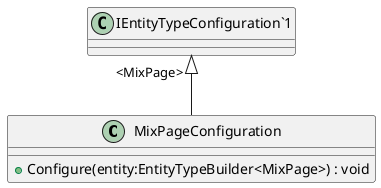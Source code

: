 @startuml
class MixPageConfiguration {
    + Configure(entity:EntityTypeBuilder<MixPage>) : void
}
"IEntityTypeConfiguration`1" "<MixPage>" <|-- MixPageConfiguration
@enduml
